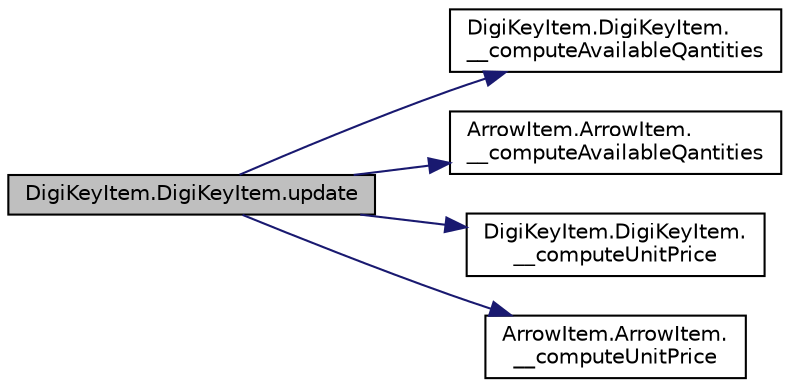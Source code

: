 digraph "DigiKeyItem.DigiKeyItem.update"
{
 // LATEX_PDF_SIZE
  edge [fontname="Helvetica",fontsize="10",labelfontname="Helvetica",labelfontsize="10"];
  node [fontname="Helvetica",fontsize="10",shape=record];
  rankdir="LR";
  Node1 [label="DigiKeyItem.DigiKeyItem.update",height=0.2,width=0.4,color="black", fillcolor="grey75", style="filled", fontcolor="black",tooltip=" "];
  Node1 -> Node2 [color="midnightblue",fontsize="10",style="solid",fontname="Helvetica"];
  Node2 [label="DigiKeyItem.DigiKeyItem.\l__computeAvailableQantities",height=0.2,width=0.4,color="black", fillcolor="white", style="filled",URL="$class_digi_key_item_1_1_digi_key_item.html#a73e878ce65648786d533f2f77d4f6781",tooltip=" "];
  Node1 -> Node3 [color="midnightblue",fontsize="10",style="solid",fontname="Helvetica"];
  Node3 [label="ArrowItem.ArrowItem.\l__computeAvailableQantities",height=0.2,width=0.4,color="black", fillcolor="white", style="filled",URL="$class_arrow_item_1_1_arrow_item.html#adf2b36e8874dfe1b8e163ed4cf00d8fa",tooltip=" "];
  Node1 -> Node4 [color="midnightblue",fontsize="10",style="solid",fontname="Helvetica"];
  Node4 [label="DigiKeyItem.DigiKeyItem.\l__computeUnitPrice",height=0.2,width=0.4,color="black", fillcolor="white", style="filled",URL="$class_digi_key_item_1_1_digi_key_item.html#a1b7da28ef6f575c84cb7d599a410eb06",tooltip=" "];
  Node1 -> Node5 [color="midnightblue",fontsize="10",style="solid",fontname="Helvetica"];
  Node5 [label="ArrowItem.ArrowItem.\l__computeUnitPrice",height=0.2,width=0.4,color="black", fillcolor="white", style="filled",URL="$class_arrow_item_1_1_arrow_item.html#a21e95bd101d434c18c9bf3b17c8cbc8d",tooltip=" "];
}
